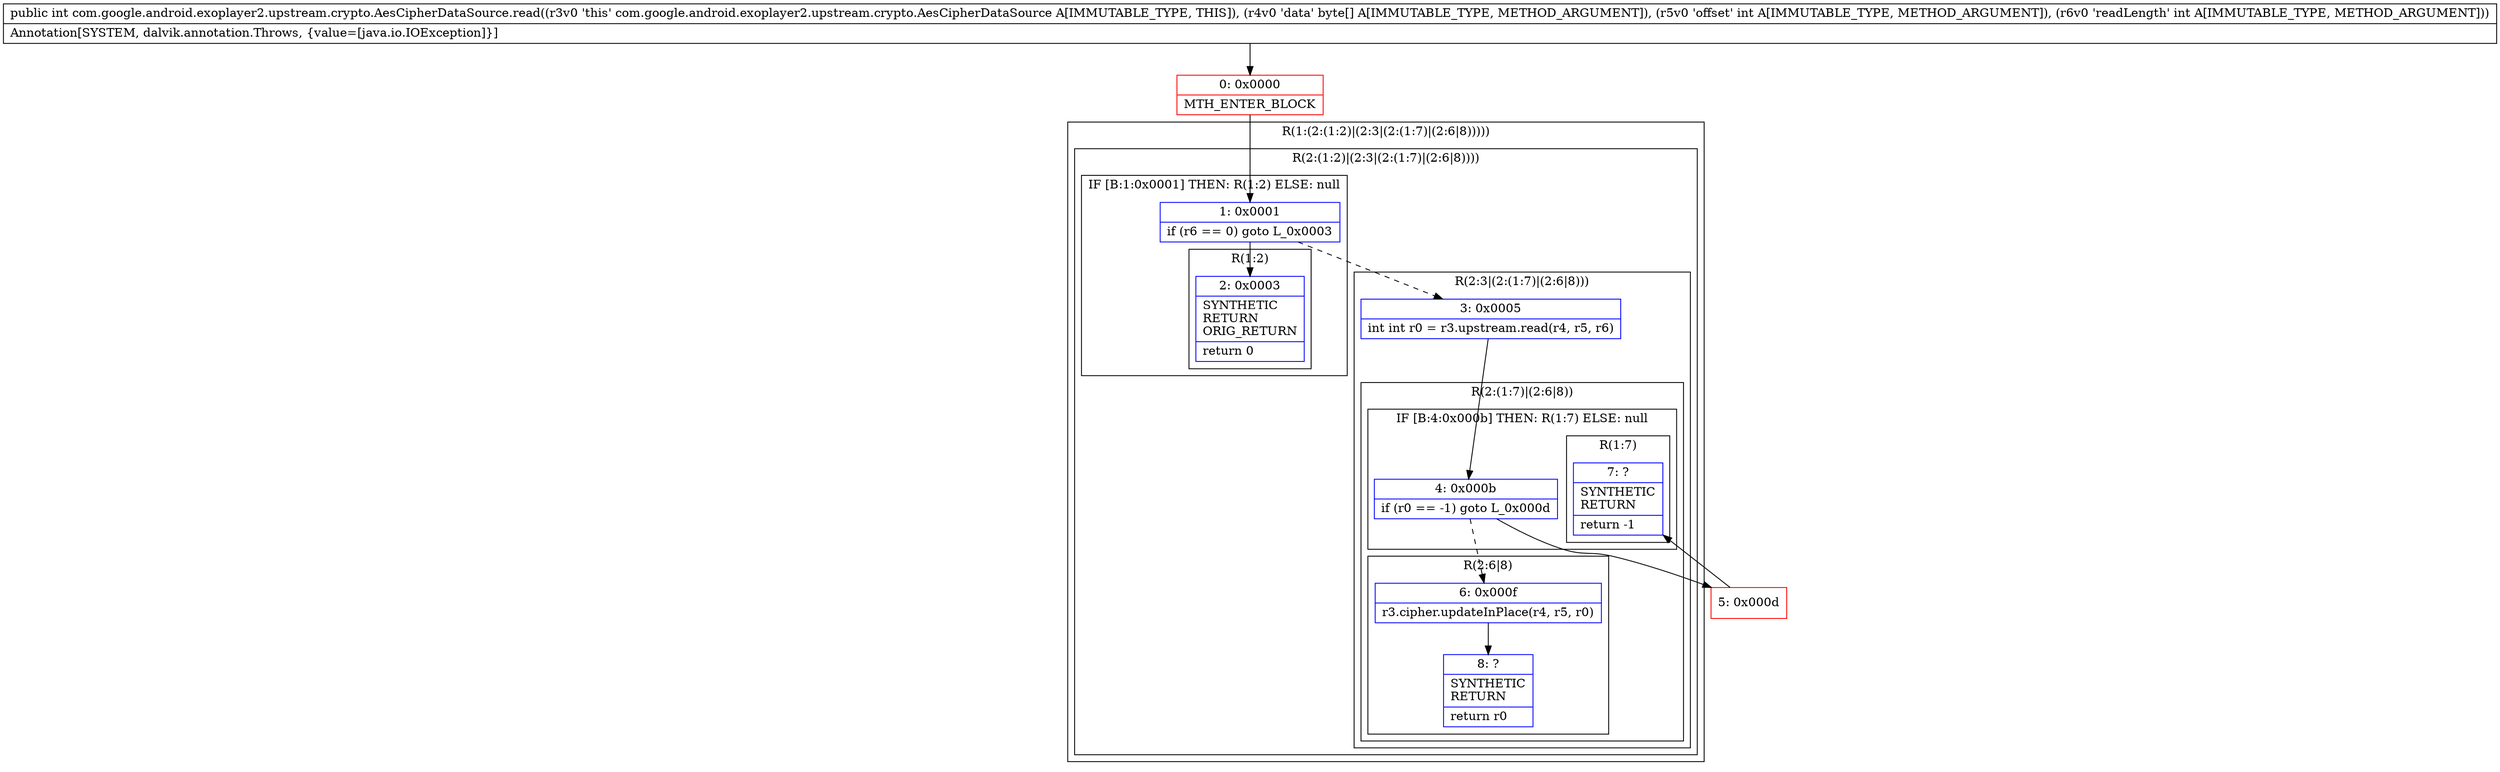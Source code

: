 digraph "CFG forcom.google.android.exoplayer2.upstream.crypto.AesCipherDataSource.read([BII)I" {
subgraph cluster_Region_1292269323 {
label = "R(1:(2:(1:2)|(2:3|(2:(1:7)|(2:6|8)))))";
node [shape=record,color=blue];
subgraph cluster_Region_379206982 {
label = "R(2:(1:2)|(2:3|(2:(1:7)|(2:6|8))))";
node [shape=record,color=blue];
subgraph cluster_IfRegion_344577562 {
label = "IF [B:1:0x0001] THEN: R(1:2) ELSE: null";
node [shape=record,color=blue];
Node_1 [shape=record,label="{1\:\ 0x0001|if (r6 == 0) goto L_0x0003\l}"];
subgraph cluster_Region_1706602328 {
label = "R(1:2)";
node [shape=record,color=blue];
Node_2 [shape=record,label="{2\:\ 0x0003|SYNTHETIC\lRETURN\lORIG_RETURN\l|return 0\l}"];
}
}
subgraph cluster_Region_104458322 {
label = "R(2:3|(2:(1:7)|(2:6|8)))";
node [shape=record,color=blue];
Node_3 [shape=record,label="{3\:\ 0x0005|int int r0 = r3.upstream.read(r4, r5, r6)\l}"];
subgraph cluster_Region_460862155 {
label = "R(2:(1:7)|(2:6|8))";
node [shape=record,color=blue];
subgraph cluster_IfRegion_723953315 {
label = "IF [B:4:0x000b] THEN: R(1:7) ELSE: null";
node [shape=record,color=blue];
Node_4 [shape=record,label="{4\:\ 0x000b|if (r0 == \-1) goto L_0x000d\l}"];
subgraph cluster_Region_1557089519 {
label = "R(1:7)";
node [shape=record,color=blue];
Node_7 [shape=record,label="{7\:\ ?|SYNTHETIC\lRETURN\l|return \-1\l}"];
}
}
subgraph cluster_Region_1076165571 {
label = "R(2:6|8)";
node [shape=record,color=blue];
Node_6 [shape=record,label="{6\:\ 0x000f|r3.cipher.updateInPlace(r4, r5, r0)\l}"];
Node_8 [shape=record,label="{8\:\ ?|SYNTHETIC\lRETURN\l|return r0\l}"];
}
}
}
}
}
Node_0 [shape=record,color=red,label="{0\:\ 0x0000|MTH_ENTER_BLOCK\l}"];
Node_5 [shape=record,color=red,label="{5\:\ 0x000d}"];
MethodNode[shape=record,label="{public int com.google.android.exoplayer2.upstream.crypto.AesCipherDataSource.read((r3v0 'this' com.google.android.exoplayer2.upstream.crypto.AesCipherDataSource A[IMMUTABLE_TYPE, THIS]), (r4v0 'data' byte[] A[IMMUTABLE_TYPE, METHOD_ARGUMENT]), (r5v0 'offset' int A[IMMUTABLE_TYPE, METHOD_ARGUMENT]), (r6v0 'readLength' int A[IMMUTABLE_TYPE, METHOD_ARGUMENT]))  | Annotation[SYSTEM, dalvik.annotation.Throws, \{value=[java.io.IOException]\}]\l}"];
MethodNode -> Node_0;
Node_1 -> Node_2;
Node_1 -> Node_3[style=dashed];
Node_3 -> Node_4;
Node_4 -> Node_5;
Node_4 -> Node_6[style=dashed];
Node_6 -> Node_8;
Node_0 -> Node_1;
Node_5 -> Node_7;
}

